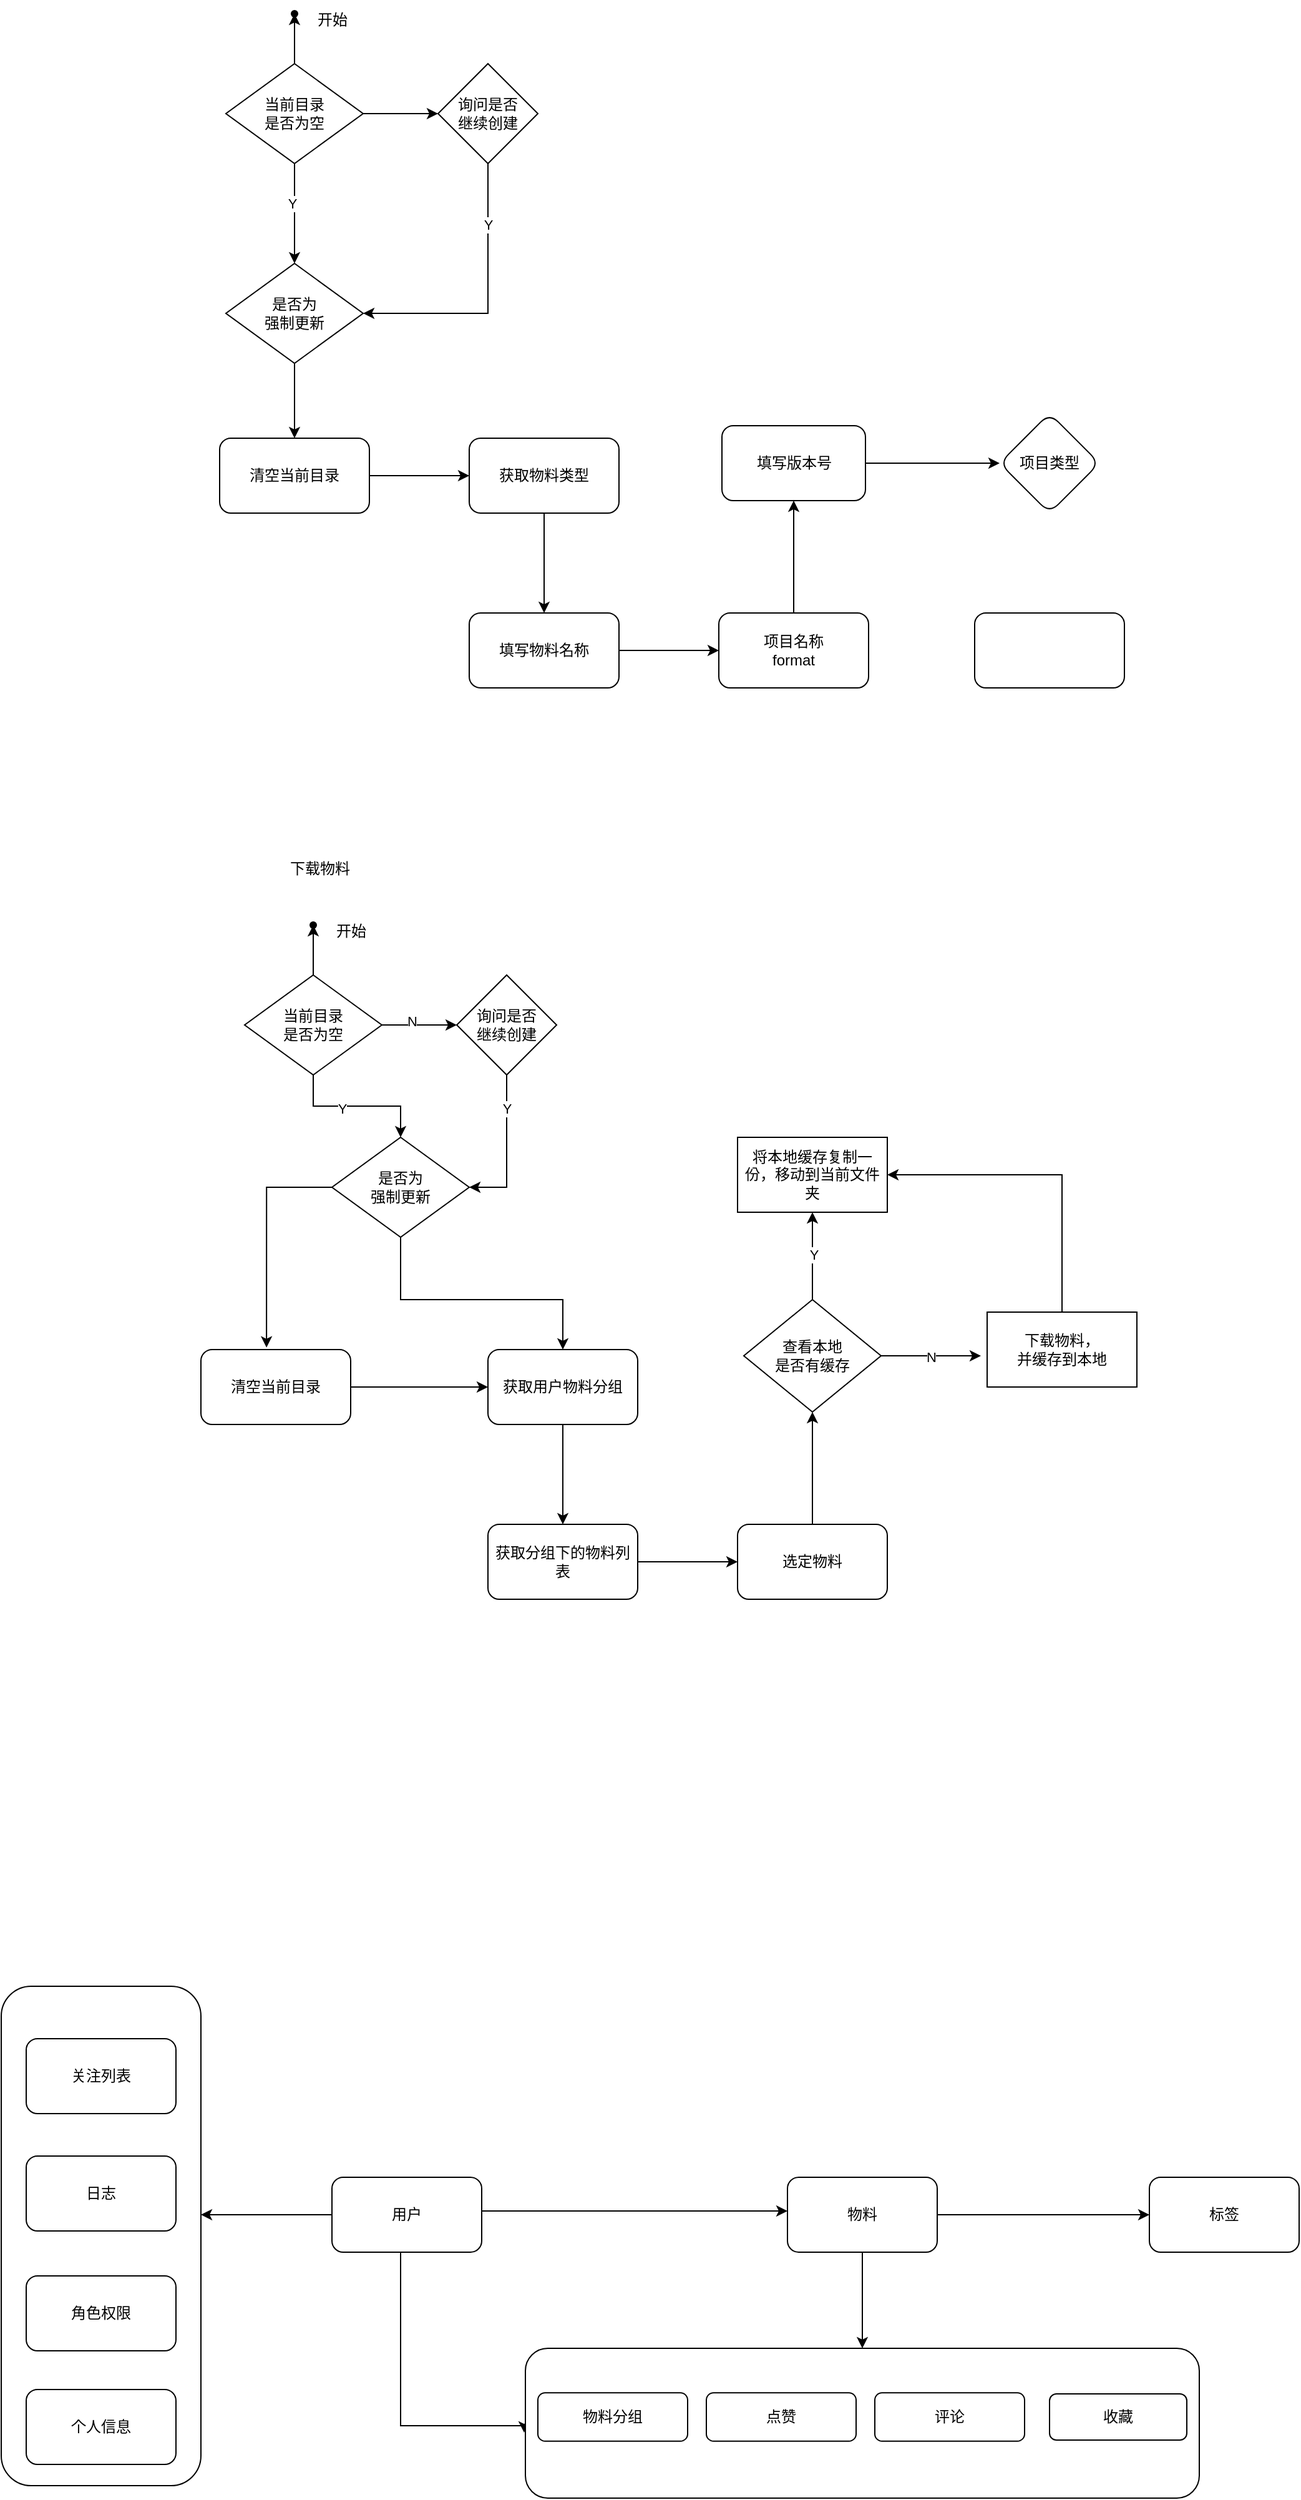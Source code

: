 <mxfile version="21.1.8" type="github">
  <diagram name="第 1 页" id="iro97GxwS_xEUklSWrAa">
    <mxGraphModel dx="2110" dy="826" grid="1" gridSize="10" guides="1" tooltips="1" connect="1" arrows="1" fold="1" page="1" pageScale="1" pageWidth="827" pageHeight="1169" math="0" shadow="0">
      <root>
        <mxCell id="0" />
        <mxCell id="1" parent="0" />
        <mxCell id="gQOjVRHfvQnSekosGZ7e-3" value="" style="edgeStyle=orthogonalEdgeStyle;rounded=0;orthogonalLoop=1;jettySize=auto;html=1;" parent="1" source="gQOjVRHfvQnSekosGZ7e-1" target="gQOjVRHfvQnSekosGZ7e-2" edge="1">
          <mxGeometry relative="1" as="geometry" />
        </mxCell>
        <mxCell id="gQOjVRHfvQnSekosGZ7e-8" value="" style="edgeStyle=orthogonalEdgeStyle;rounded=0;orthogonalLoop=1;jettySize=auto;html=1;" parent="1" source="gQOjVRHfvQnSekosGZ7e-1" target="gQOjVRHfvQnSekosGZ7e-7" edge="1">
          <mxGeometry relative="1" as="geometry" />
        </mxCell>
        <mxCell id="gQOjVRHfvQnSekosGZ7e-10" value="" style="edgeStyle=orthogonalEdgeStyle;rounded=0;orthogonalLoop=1;jettySize=auto;html=1;" parent="1" source="gQOjVRHfvQnSekosGZ7e-1" target="gQOjVRHfvQnSekosGZ7e-9" edge="1">
          <mxGeometry relative="1" as="geometry" />
        </mxCell>
        <mxCell id="gQOjVRHfvQnSekosGZ7e-21" value="Y" style="edgeLabel;html=1;align=center;verticalAlign=middle;resizable=0;points=[];" parent="gQOjVRHfvQnSekosGZ7e-10" vertex="1" connectable="0">
          <mxGeometry x="-0.201" y="-2" relative="1" as="geometry">
            <mxPoint as="offset" />
          </mxGeometry>
        </mxCell>
        <mxCell id="gQOjVRHfvQnSekosGZ7e-1" value="当前目录&lt;br&gt;是否为空" style="rhombus;whiteSpace=wrap;html=1;" parent="1" vertex="1">
          <mxGeometry x="30" y="50" width="110" height="80" as="geometry" />
        </mxCell>
        <mxCell id="gQOjVRHfvQnSekosGZ7e-2" value="" style="shape=waypoint;sketch=0;size=6;pointerEvents=1;points=[];fillColor=default;resizable=0;rotatable=0;perimeter=centerPerimeter;snapToPoint=1;" parent="1" vertex="1">
          <mxGeometry x="75" width="20" height="20" as="geometry" />
        </mxCell>
        <mxCell id="gQOjVRHfvQnSekosGZ7e-4" value="开始" style="text;html=1;align=center;verticalAlign=middle;resizable=0;points=[];autosize=1;strokeColor=none;fillColor=none;" parent="1" vertex="1">
          <mxGeometry x="90" width="50" height="30" as="geometry" />
        </mxCell>
        <mxCell id="gQOjVRHfvQnSekosGZ7e-18" style="edgeStyle=orthogonalEdgeStyle;rounded=0;orthogonalLoop=1;jettySize=auto;html=1;entryX=1;entryY=0.5;entryDx=0;entryDy=0;" parent="1" source="gQOjVRHfvQnSekosGZ7e-7" target="gQOjVRHfvQnSekosGZ7e-9" edge="1">
          <mxGeometry relative="1" as="geometry">
            <Array as="points">
              <mxPoint x="240" y="250" />
            </Array>
          </mxGeometry>
        </mxCell>
        <mxCell id="gQOjVRHfvQnSekosGZ7e-20" value="Y" style="edgeLabel;html=1;align=center;verticalAlign=middle;resizable=0;points=[];" parent="gQOjVRHfvQnSekosGZ7e-18" vertex="1" connectable="0">
          <mxGeometry x="-0.553" relative="1" as="geometry">
            <mxPoint as="offset" />
          </mxGeometry>
        </mxCell>
        <mxCell id="gQOjVRHfvQnSekosGZ7e-7" value="询问是否&lt;br&gt;继续创建" style="rhombus;whiteSpace=wrap;html=1;" parent="1" vertex="1">
          <mxGeometry x="200" y="50" width="80" height="80" as="geometry" />
        </mxCell>
        <mxCell id="gQOjVRHfvQnSekosGZ7e-23" value="" style="edgeStyle=orthogonalEdgeStyle;rounded=0;orthogonalLoop=1;jettySize=auto;html=1;" parent="1" source="gQOjVRHfvQnSekosGZ7e-9" target="gQOjVRHfvQnSekosGZ7e-22" edge="1">
          <mxGeometry relative="1" as="geometry" />
        </mxCell>
        <mxCell id="gQOjVRHfvQnSekosGZ7e-9" value="是否为&lt;br&gt;强制更新" style="rhombus;whiteSpace=wrap;html=1;" parent="1" vertex="1">
          <mxGeometry x="30" y="210" width="110" height="80" as="geometry" />
        </mxCell>
        <mxCell id="gQOjVRHfvQnSekosGZ7e-25" value="" style="edgeStyle=orthogonalEdgeStyle;rounded=0;orthogonalLoop=1;jettySize=auto;html=1;" parent="1" source="gQOjVRHfvQnSekosGZ7e-22" target="gQOjVRHfvQnSekosGZ7e-24" edge="1">
          <mxGeometry relative="1" as="geometry" />
        </mxCell>
        <mxCell id="gQOjVRHfvQnSekosGZ7e-22" value="清空当前目录" style="rounded=1;whiteSpace=wrap;html=1;" parent="1" vertex="1">
          <mxGeometry x="25" y="350" width="120" height="60" as="geometry" />
        </mxCell>
        <mxCell id="gQOjVRHfvQnSekosGZ7e-27" value="" style="edgeStyle=orthogonalEdgeStyle;rounded=0;orthogonalLoop=1;jettySize=auto;html=1;" parent="1" source="gQOjVRHfvQnSekosGZ7e-24" target="gQOjVRHfvQnSekosGZ7e-26" edge="1">
          <mxGeometry relative="1" as="geometry" />
        </mxCell>
        <mxCell id="gQOjVRHfvQnSekosGZ7e-24" value="获取物料类型" style="rounded=1;whiteSpace=wrap;html=1;" parent="1" vertex="1">
          <mxGeometry x="225" y="350" width="120" height="60" as="geometry" />
        </mxCell>
        <mxCell id="gQOjVRHfvQnSekosGZ7e-29" value="" style="edgeStyle=orthogonalEdgeStyle;rounded=0;orthogonalLoop=1;jettySize=auto;html=1;" parent="1" source="gQOjVRHfvQnSekosGZ7e-26" target="gQOjVRHfvQnSekosGZ7e-28" edge="1">
          <mxGeometry relative="1" as="geometry" />
        </mxCell>
        <mxCell id="gQOjVRHfvQnSekosGZ7e-26" value="填写物料名称" style="rounded=1;whiteSpace=wrap;html=1;" parent="1" vertex="1">
          <mxGeometry x="225" y="490" width="120" height="60" as="geometry" />
        </mxCell>
        <mxCell id="gQOjVRHfvQnSekosGZ7e-33" value="" style="edgeStyle=orthogonalEdgeStyle;rounded=0;orthogonalLoop=1;jettySize=auto;html=1;" parent="1" source="gQOjVRHfvQnSekosGZ7e-28" target="gQOjVRHfvQnSekosGZ7e-31" edge="1">
          <mxGeometry relative="1" as="geometry" />
        </mxCell>
        <mxCell id="gQOjVRHfvQnSekosGZ7e-28" value="项目名称&lt;br&gt;format" style="rounded=1;whiteSpace=wrap;html=1;" parent="1" vertex="1">
          <mxGeometry x="425" y="490" width="120" height="60" as="geometry" />
        </mxCell>
        <mxCell id="gQOjVRHfvQnSekosGZ7e-35" value="" style="edgeStyle=orthogonalEdgeStyle;rounded=0;orthogonalLoop=1;jettySize=auto;html=1;" parent="1" source="gQOjVRHfvQnSekosGZ7e-31" target="gQOjVRHfvQnSekosGZ7e-34" edge="1">
          <mxGeometry relative="1" as="geometry" />
        </mxCell>
        <mxCell id="gQOjVRHfvQnSekosGZ7e-31" value="填写版本号" style="rounded=1;whiteSpace=wrap;html=1;" parent="1" vertex="1">
          <mxGeometry x="427.5" y="340" width="115" height="60" as="geometry" />
        </mxCell>
        <mxCell id="gQOjVRHfvQnSekosGZ7e-34" value="项目类型" style="rhombus;whiteSpace=wrap;html=1;rounded=1;" parent="1" vertex="1">
          <mxGeometry x="650" y="330" width="80" height="80" as="geometry" />
        </mxCell>
        <mxCell id="gQOjVRHfvQnSekosGZ7e-36" value="" style="rounded=1;whiteSpace=wrap;html=1;" parent="1" vertex="1">
          <mxGeometry x="630" y="490" width="120" height="60" as="geometry" />
        </mxCell>
        <mxCell id="gQOjVRHfvQnSekosGZ7e-61" value="" style="edgeStyle=orthogonalEdgeStyle;rounded=0;orthogonalLoop=1;jettySize=auto;html=1;" parent="1" source="gQOjVRHfvQnSekosGZ7e-65" target="gQOjVRHfvQnSekosGZ7e-66" edge="1">
          <mxGeometry relative="1" as="geometry" />
        </mxCell>
        <mxCell id="gQOjVRHfvQnSekosGZ7e-62" value="" style="edgeStyle=orthogonalEdgeStyle;rounded=0;orthogonalLoop=1;jettySize=auto;html=1;" parent="1" source="gQOjVRHfvQnSekosGZ7e-65" target="gQOjVRHfvQnSekosGZ7e-70" edge="1">
          <mxGeometry relative="1" as="geometry" />
        </mxCell>
        <mxCell id="BW6OdtowjOMbBxcRFkvH-1" value="N" style="edgeLabel;html=1;align=center;verticalAlign=middle;resizable=0;points=[];" vertex="1" connectable="0" parent="gQOjVRHfvQnSekosGZ7e-62">
          <mxGeometry x="-0.208" y="3" relative="1" as="geometry">
            <mxPoint as="offset" />
          </mxGeometry>
        </mxCell>
        <mxCell id="gQOjVRHfvQnSekosGZ7e-63" value="" style="edgeStyle=orthogonalEdgeStyle;rounded=0;orthogonalLoop=1;jettySize=auto;html=1;" parent="1" source="gQOjVRHfvQnSekosGZ7e-65" target="gQOjVRHfvQnSekosGZ7e-72" edge="1">
          <mxGeometry relative="1" as="geometry" />
        </mxCell>
        <mxCell id="gQOjVRHfvQnSekosGZ7e-64" value="Y" style="edgeLabel;html=1;align=center;verticalAlign=middle;resizable=0;points=[];" parent="gQOjVRHfvQnSekosGZ7e-63" vertex="1" connectable="0">
          <mxGeometry x="-0.201" y="-2" relative="1" as="geometry">
            <mxPoint as="offset" />
          </mxGeometry>
        </mxCell>
        <mxCell id="gQOjVRHfvQnSekosGZ7e-65" value="当前目录&lt;br&gt;是否为空" style="rhombus;whiteSpace=wrap;html=1;" parent="1" vertex="1">
          <mxGeometry x="45" y="780" width="110" height="80" as="geometry" />
        </mxCell>
        <mxCell id="gQOjVRHfvQnSekosGZ7e-66" value="" style="shape=waypoint;sketch=0;size=6;pointerEvents=1;points=[];fillColor=default;resizable=0;rotatable=0;perimeter=centerPerimeter;snapToPoint=1;" parent="1" vertex="1">
          <mxGeometry x="90" y="730" width="20" height="20" as="geometry" />
        </mxCell>
        <mxCell id="gQOjVRHfvQnSekosGZ7e-67" value="开始" style="text;html=1;align=center;verticalAlign=middle;resizable=0;points=[];autosize=1;strokeColor=none;fillColor=none;" parent="1" vertex="1">
          <mxGeometry x="105" y="730" width="50" height="30" as="geometry" />
        </mxCell>
        <mxCell id="gQOjVRHfvQnSekosGZ7e-68" style="edgeStyle=orthogonalEdgeStyle;rounded=0;orthogonalLoop=1;jettySize=auto;html=1;entryX=1;entryY=0.5;entryDx=0;entryDy=0;" parent="1" source="gQOjVRHfvQnSekosGZ7e-70" target="gQOjVRHfvQnSekosGZ7e-72" edge="1">
          <mxGeometry relative="1" as="geometry">
            <Array as="points">
              <mxPoint x="255" y="950" />
            </Array>
          </mxGeometry>
        </mxCell>
        <mxCell id="gQOjVRHfvQnSekosGZ7e-69" value="Y" style="edgeLabel;html=1;align=center;verticalAlign=middle;resizable=0;points=[];" parent="gQOjVRHfvQnSekosGZ7e-68" vertex="1" connectable="0">
          <mxGeometry x="-0.553" relative="1" as="geometry">
            <mxPoint as="offset" />
          </mxGeometry>
        </mxCell>
        <mxCell id="gQOjVRHfvQnSekosGZ7e-70" value="询问是否&lt;br&gt;继续创建" style="rhombus;whiteSpace=wrap;html=1;" parent="1" vertex="1">
          <mxGeometry x="215" y="780" width="80" height="80" as="geometry" />
        </mxCell>
        <mxCell id="BW6OdtowjOMbBxcRFkvH-6" style="edgeStyle=orthogonalEdgeStyle;rounded=0;orthogonalLoop=1;jettySize=auto;html=1;entryX=0.438;entryY=-0.027;entryDx=0;entryDy=0;entryPerimeter=0;" edge="1" parent="1" source="gQOjVRHfvQnSekosGZ7e-72" target="gQOjVRHfvQnSekosGZ7e-74">
          <mxGeometry relative="1" as="geometry">
            <Array as="points">
              <mxPoint x="63" y="950" />
            </Array>
          </mxGeometry>
        </mxCell>
        <mxCell id="BW6OdtowjOMbBxcRFkvH-7" style="edgeStyle=orthogonalEdgeStyle;rounded=0;orthogonalLoop=1;jettySize=auto;html=1;entryX=0.5;entryY=0;entryDx=0;entryDy=0;" edge="1" parent="1" source="gQOjVRHfvQnSekosGZ7e-72" target="gQOjVRHfvQnSekosGZ7e-76">
          <mxGeometry relative="1" as="geometry">
            <Array as="points">
              <mxPoint x="170" y="1040" />
              <mxPoint x="300" y="1040" />
            </Array>
          </mxGeometry>
        </mxCell>
        <mxCell id="gQOjVRHfvQnSekosGZ7e-72" value="是否为&lt;br&gt;强制更新" style="rhombus;whiteSpace=wrap;html=1;" parent="1" vertex="1">
          <mxGeometry x="115" y="910" width="110" height="80" as="geometry" />
        </mxCell>
        <mxCell id="gQOjVRHfvQnSekosGZ7e-73" value="" style="edgeStyle=orthogonalEdgeStyle;rounded=0;orthogonalLoop=1;jettySize=auto;html=1;" parent="1" source="gQOjVRHfvQnSekosGZ7e-74" target="gQOjVRHfvQnSekosGZ7e-76" edge="1">
          <mxGeometry relative="1" as="geometry" />
        </mxCell>
        <mxCell id="gQOjVRHfvQnSekosGZ7e-74" value="清空当前目录" style="rounded=1;whiteSpace=wrap;html=1;" parent="1" vertex="1">
          <mxGeometry x="10" y="1080" width="120" height="60" as="geometry" />
        </mxCell>
        <mxCell id="gQOjVRHfvQnSekosGZ7e-75" value="" style="edgeStyle=orthogonalEdgeStyle;rounded=0;orthogonalLoop=1;jettySize=auto;html=1;" parent="1" source="gQOjVRHfvQnSekosGZ7e-76" target="gQOjVRHfvQnSekosGZ7e-78" edge="1">
          <mxGeometry relative="1" as="geometry" />
        </mxCell>
        <mxCell id="gQOjVRHfvQnSekosGZ7e-76" value="获取用户物料分组" style="rounded=1;whiteSpace=wrap;html=1;" parent="1" vertex="1">
          <mxGeometry x="240" y="1080" width="120" height="60" as="geometry" />
        </mxCell>
        <mxCell id="gQOjVRHfvQnSekosGZ7e-77" value="" style="edgeStyle=orthogonalEdgeStyle;rounded=0;orthogonalLoop=1;jettySize=auto;html=1;" parent="1" source="gQOjVRHfvQnSekosGZ7e-78" target="gQOjVRHfvQnSekosGZ7e-80" edge="1">
          <mxGeometry relative="1" as="geometry" />
        </mxCell>
        <mxCell id="gQOjVRHfvQnSekosGZ7e-78" value="获取分组下的物料列表" style="rounded=1;whiteSpace=wrap;html=1;" parent="1" vertex="1">
          <mxGeometry x="240" y="1220" width="120" height="60" as="geometry" />
        </mxCell>
        <mxCell id="gQOjVRHfvQnSekosGZ7e-79" value="" style="edgeStyle=orthogonalEdgeStyle;rounded=0;orthogonalLoop=1;jettySize=auto;html=1;" parent="1" source="gQOjVRHfvQnSekosGZ7e-80" edge="1">
          <mxGeometry relative="1" as="geometry">
            <mxPoint x="500" y="1130.0" as="targetPoint" />
          </mxGeometry>
        </mxCell>
        <mxCell id="gQOjVRHfvQnSekosGZ7e-80" value="选定物料" style="rounded=1;whiteSpace=wrap;html=1;" parent="1" vertex="1">
          <mxGeometry x="440" y="1220" width="120" height="60" as="geometry" />
        </mxCell>
        <mxCell id="gQOjVRHfvQnSekosGZ7e-85" value="下载物料" style="text;html=1;align=center;verticalAlign=middle;resizable=0;points=[];autosize=1;strokeColor=none;fillColor=none;" parent="1" vertex="1">
          <mxGeometry x="70" y="680" width="70" height="30" as="geometry" />
        </mxCell>
        <mxCell id="gQOjVRHfvQnSekosGZ7e-90" value="N" style="edgeStyle=orthogonalEdgeStyle;rounded=0;orthogonalLoop=1;jettySize=auto;html=1;" parent="1" source="gQOjVRHfvQnSekosGZ7e-87" edge="1">
          <mxGeometry relative="1" as="geometry">
            <mxPoint x="635" y="1085" as="targetPoint" />
          </mxGeometry>
        </mxCell>
        <mxCell id="gQOjVRHfvQnSekosGZ7e-92" value="" style="edgeStyle=orthogonalEdgeStyle;rounded=0;orthogonalLoop=1;jettySize=auto;html=1;" parent="1" source="gQOjVRHfvQnSekosGZ7e-87" target="gQOjVRHfvQnSekosGZ7e-91" edge="1">
          <mxGeometry relative="1" as="geometry" />
        </mxCell>
        <mxCell id="gQOjVRHfvQnSekosGZ7e-93" value="Y" style="edgeLabel;html=1;align=center;verticalAlign=middle;resizable=0;points=[];" parent="gQOjVRHfvQnSekosGZ7e-92" vertex="1" connectable="0">
          <mxGeometry x="0.043" y="-1" relative="1" as="geometry">
            <mxPoint as="offset" />
          </mxGeometry>
        </mxCell>
        <mxCell id="gQOjVRHfvQnSekosGZ7e-87" value="查看本地&lt;br&gt;是否有缓存" style="rhombus;whiteSpace=wrap;html=1;" parent="1" vertex="1">
          <mxGeometry x="445" y="1040" width="110" height="90" as="geometry" />
        </mxCell>
        <mxCell id="gQOjVRHfvQnSekosGZ7e-91" value="将本地缓存复制一份，移动到当前文件夹" style="whiteSpace=wrap;html=1;" parent="1" vertex="1">
          <mxGeometry x="440" y="910" width="120" height="60" as="geometry" />
        </mxCell>
        <mxCell id="gQOjVRHfvQnSekosGZ7e-96" style="edgeStyle=orthogonalEdgeStyle;rounded=0;orthogonalLoop=1;jettySize=auto;html=1;entryX=1;entryY=0.5;entryDx=0;entryDy=0;" parent="1" source="gQOjVRHfvQnSekosGZ7e-95" target="gQOjVRHfvQnSekosGZ7e-91" edge="1">
          <mxGeometry relative="1" as="geometry">
            <Array as="points">
              <mxPoint x="700" y="940" />
            </Array>
          </mxGeometry>
        </mxCell>
        <mxCell id="gQOjVRHfvQnSekosGZ7e-95" value="下载物料，&lt;br style=&quot;border-color: var(--border-color);&quot;&gt;并缓存到本地" style="whiteSpace=wrap;html=1;" parent="1" vertex="1">
          <mxGeometry x="640" y="1050" width="120" height="60" as="geometry" />
        </mxCell>
        <mxCell id="DM6NUEkE_TzlCO-Vfbn1-55" value="" style="group" parent="1" vertex="1" connectable="0">
          <mxGeometry x="-150" y="1520" width="160" height="470" as="geometry" />
        </mxCell>
        <mxCell id="DM6NUEkE_TzlCO-Vfbn1-53" value="" style="rounded=1;whiteSpace=wrap;html=1;" parent="DM6NUEkE_TzlCO-Vfbn1-55" vertex="1">
          <mxGeometry y="70" width="160" height="400" as="geometry" />
        </mxCell>
        <mxCell id="DM6NUEkE_TzlCO-Vfbn1-10" value="个人信息" style="whiteSpace=wrap;html=1;rounded=1;" parent="DM6NUEkE_TzlCO-Vfbn1-55" vertex="1">
          <mxGeometry x="20" y="393" width="120" height="60" as="geometry" />
        </mxCell>
        <mxCell id="DM6NUEkE_TzlCO-Vfbn1-14" value="角色权限" style="rounded=1;whiteSpace=wrap;html=1;" parent="DM6NUEkE_TzlCO-Vfbn1-55" vertex="1">
          <mxGeometry x="20" y="302" width="120" height="60" as="geometry" />
        </mxCell>
        <mxCell id="DM6NUEkE_TzlCO-Vfbn1-16" value="关注列表" style="rounded=1;whiteSpace=wrap;html=1;" parent="DM6NUEkE_TzlCO-Vfbn1-55" vertex="1">
          <mxGeometry x="20" y="112" width="120" height="60" as="geometry" />
        </mxCell>
        <mxCell id="DM6NUEkE_TzlCO-Vfbn1-20" value="日志" style="rounded=1;whiteSpace=wrap;html=1;" parent="DM6NUEkE_TzlCO-Vfbn1-55" vertex="1">
          <mxGeometry x="20" y="206" width="120" height="60" as="geometry" />
        </mxCell>
        <mxCell id="DM6NUEkE_TzlCO-Vfbn1-13" value="" style="edgeStyle=orthogonalEdgeStyle;rounded=0;orthogonalLoop=1;jettySize=auto;html=1;" parent="1" source="DM6NUEkE_TzlCO-Vfbn1-8" target="DM6NUEkE_TzlCO-Vfbn1-12" edge="1">
          <mxGeometry relative="1" as="geometry">
            <Array as="points">
              <mxPoint x="270" y="1770" />
              <mxPoint x="270" y="1770" />
            </Array>
          </mxGeometry>
        </mxCell>
        <mxCell id="DM6NUEkE_TzlCO-Vfbn1-51" style="edgeStyle=orthogonalEdgeStyle;rounded=0;orthogonalLoop=1;jettySize=auto;html=1;entryX=-0.002;entryY=0.562;entryDx=0;entryDy=0;entryPerimeter=0;" parent="1" source="DM6NUEkE_TzlCO-Vfbn1-8" target="DM6NUEkE_TzlCO-Vfbn1-48" edge="1">
          <mxGeometry relative="1" as="geometry">
            <Array as="points">
              <mxPoint x="170" y="1942" />
            </Array>
          </mxGeometry>
        </mxCell>
        <mxCell id="DM6NUEkE_TzlCO-Vfbn1-59" style="edgeStyle=orthogonalEdgeStyle;rounded=0;orthogonalLoop=1;jettySize=auto;html=1;" parent="1" source="DM6NUEkE_TzlCO-Vfbn1-8" edge="1">
          <mxGeometry relative="1" as="geometry">
            <mxPoint x="10" y="1773" as="targetPoint" />
          </mxGeometry>
        </mxCell>
        <mxCell id="DM6NUEkE_TzlCO-Vfbn1-8" value="用户" style="rounded=1;whiteSpace=wrap;html=1;" parent="1" vertex="1">
          <mxGeometry x="115" y="1743" width="120" height="60" as="geometry" />
        </mxCell>
        <mxCell id="DM6NUEkE_TzlCO-Vfbn1-52" style="edgeStyle=orthogonalEdgeStyle;rounded=0;orthogonalLoop=1;jettySize=auto;html=1;entryX=0;entryY=0.5;entryDx=0;entryDy=0;" parent="1" source="DM6NUEkE_TzlCO-Vfbn1-12" target="DM6NUEkE_TzlCO-Vfbn1-21" edge="1">
          <mxGeometry relative="1" as="geometry" />
        </mxCell>
        <mxCell id="DM6NUEkE_TzlCO-Vfbn1-61" style="edgeStyle=orthogonalEdgeStyle;rounded=0;orthogonalLoop=1;jettySize=auto;html=1;" parent="1" source="DM6NUEkE_TzlCO-Vfbn1-12" target="DM6NUEkE_TzlCO-Vfbn1-48" edge="1">
          <mxGeometry relative="1" as="geometry" />
        </mxCell>
        <mxCell id="DM6NUEkE_TzlCO-Vfbn1-12" value="物料" style="whiteSpace=wrap;html=1;rounded=1;" parent="1" vertex="1">
          <mxGeometry x="480" y="1743" width="120" height="60" as="geometry" />
        </mxCell>
        <mxCell id="DM6NUEkE_TzlCO-Vfbn1-21" value="标签" style="rounded=1;whiteSpace=wrap;html=1;" parent="1" vertex="1">
          <mxGeometry x="770" y="1743" width="120" height="60" as="geometry" />
        </mxCell>
        <mxCell id="DM6NUEkE_TzlCO-Vfbn1-49" value="" style="group" parent="1" vertex="1" connectable="0">
          <mxGeometry x="270" y="1880" width="540" height="120" as="geometry" />
        </mxCell>
        <mxCell id="DM6NUEkE_TzlCO-Vfbn1-48" value="" style="rounded=1;whiteSpace=wrap;html=1;container=1;" parent="DM6NUEkE_TzlCO-Vfbn1-49" vertex="1">
          <mxGeometry width="540" height="120" as="geometry" />
        </mxCell>
        <mxCell id="DM6NUEkE_TzlCO-Vfbn1-60" value="收藏" style="rounded=1;whiteSpace=wrap;html=1;" parent="DM6NUEkE_TzlCO-Vfbn1-48" vertex="1">
          <mxGeometry x="420" y="36.5" width="110" height="37" as="geometry" />
        </mxCell>
        <mxCell id="DM6NUEkE_TzlCO-Vfbn1-18" value="点赞" style="rounded=1;whiteSpace=wrap;html=1;" parent="DM6NUEkE_TzlCO-Vfbn1-49" vertex="1">
          <mxGeometry x="145" y="35.588" width="120" height="38.824" as="geometry" />
        </mxCell>
        <mxCell id="DM6NUEkE_TzlCO-Vfbn1-39" value="评论" style="rounded=1;whiteSpace=wrap;html=1;" parent="DM6NUEkE_TzlCO-Vfbn1-49" vertex="1">
          <mxGeometry x="280" y="35.588" width="120" height="38.824" as="geometry" />
        </mxCell>
        <mxCell id="DM6NUEkE_TzlCO-Vfbn1-45" value="物料分组" style="rounded=1;whiteSpace=wrap;html=1;" parent="DM6NUEkE_TzlCO-Vfbn1-49" vertex="1">
          <mxGeometry x="10" y="35.588" width="120" height="38.824" as="geometry" />
        </mxCell>
      </root>
    </mxGraphModel>
  </diagram>
</mxfile>
